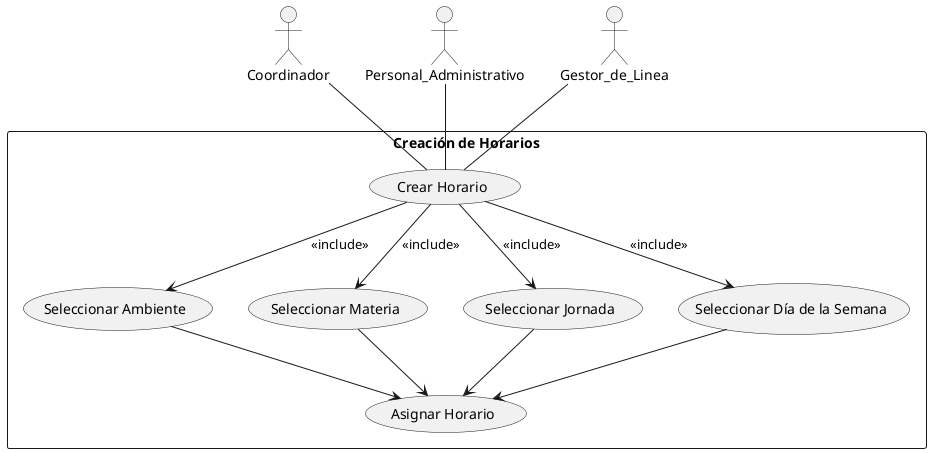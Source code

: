 @startuml

actor Coordinador as Coordinador
actor Personal_Administrativo as Personal_Administrativo
actor Gestor_de_Linea as Gestor_de_Linea

rectangle "Creación de Horarios" {
    Coordinador -- (Crear Horario)
    Personal_Administrativo -- (Crear Horario)
    Gestor_de_Linea -- (Crear Horario)
    (Crear Horario) --> (Seleccionar Ambiente) : <<include>>
    (Crear Horario) --> (Seleccionar Materia) : <<include>>
    (Crear Horario) --> (Seleccionar Jornada) : <<include>>
    (Crear Horario) --> (Seleccionar Día de la Semana) : <<include>>
    (Seleccionar Ambiente) --> (Asignar Horario)
    (Seleccionar Materia) --> (Asignar Horario)
    (Seleccionar Jornada) --> (Asignar Horario)
    (Seleccionar Día de la Semana) --> (Asignar Horario)
}

@enduml